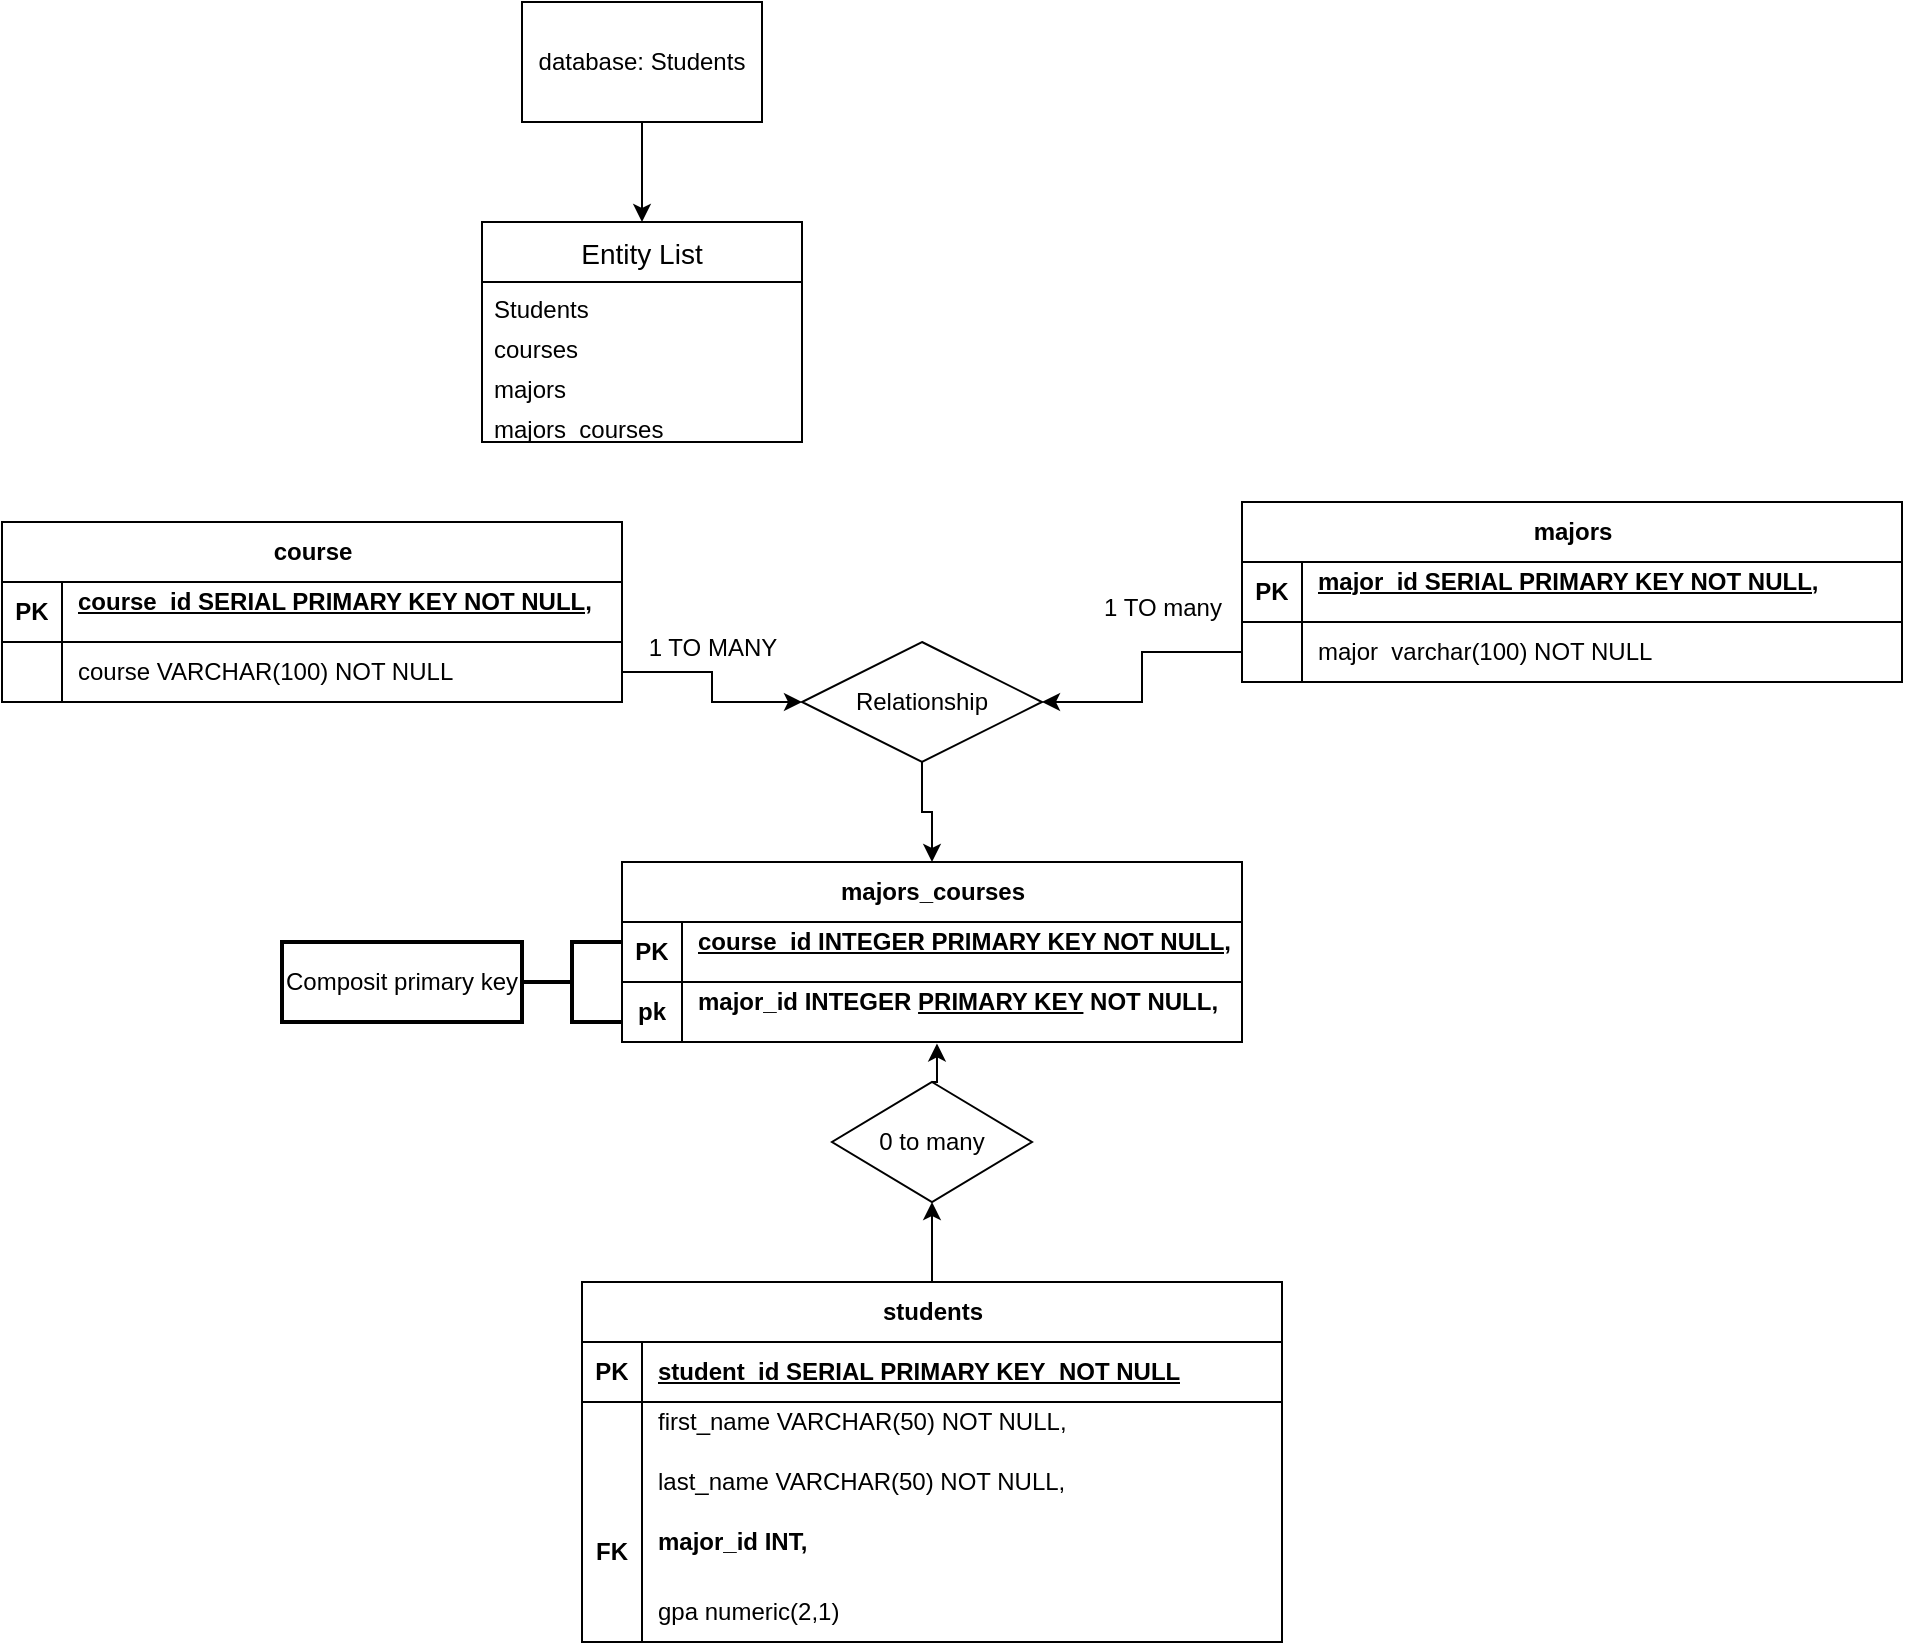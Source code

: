 <mxfile version="25.0.1">
  <diagram name="Page-1" id="jsdNlKjfp2kcCIEHp_3h">
    <mxGraphModel dx="996" dy="419" grid="1" gridSize="10" guides="1" tooltips="1" connect="1" arrows="1" fold="1" page="1" pageScale="1" pageWidth="827" pageHeight="1169" math="0" shadow="0">
      <root>
        <mxCell id="0" />
        <mxCell id="1" parent="0" />
        <mxCell id="witK0yn1a3T5sgYMvgcQ-2" value="Entity List" style="swimlane;fontStyle=0;childLayout=stackLayout;horizontal=1;startSize=30;horizontalStack=0;resizeParent=1;resizeParentMax=0;resizeLast=0;collapsible=1;marginBottom=0;align=center;fontSize=14;" vertex="1" parent="1">
          <mxGeometry x="320" y="560" width="160" height="110" as="geometry" />
        </mxCell>
        <mxCell id="witK0yn1a3T5sgYMvgcQ-3" value="Students" style="text;strokeColor=none;fillColor=none;spacingLeft=4;spacingRight=4;overflow=hidden;rotatable=0;points=[[0,0.5],[1,0.5]];portConstraint=eastwest;fontSize=12;whiteSpace=wrap;html=1;" vertex="1" parent="witK0yn1a3T5sgYMvgcQ-2">
          <mxGeometry y="30" width="160" height="20" as="geometry" />
        </mxCell>
        <mxCell id="witK0yn1a3T5sgYMvgcQ-4" value="courses" style="text;strokeColor=none;fillColor=none;spacingLeft=4;spacingRight=4;overflow=hidden;rotatable=0;points=[[0,0.5],[1,0.5]];portConstraint=eastwest;fontSize=12;whiteSpace=wrap;html=1;" vertex="1" parent="witK0yn1a3T5sgYMvgcQ-2">
          <mxGeometry y="50" width="160" height="20" as="geometry" />
        </mxCell>
        <mxCell id="witK0yn1a3T5sgYMvgcQ-5" value="majors" style="text;strokeColor=none;fillColor=none;spacingLeft=4;spacingRight=4;overflow=hidden;rotatable=0;points=[[0,0.5],[1,0.5]];portConstraint=eastwest;fontSize=12;whiteSpace=wrap;html=1;" vertex="1" parent="witK0yn1a3T5sgYMvgcQ-2">
          <mxGeometry y="70" width="160" height="20" as="geometry" />
        </mxCell>
        <mxCell id="witK0yn1a3T5sgYMvgcQ-6" value="majors_courses" style="text;strokeColor=none;fillColor=none;spacingLeft=4;spacingRight=4;overflow=hidden;rotatable=0;points=[[0,0.5],[1,0.5]];portConstraint=eastwest;fontSize=12;whiteSpace=wrap;html=1;" vertex="1" parent="witK0yn1a3T5sgYMvgcQ-2">
          <mxGeometry y="90" width="160" height="20" as="geometry" />
        </mxCell>
        <mxCell id="witK0yn1a3T5sgYMvgcQ-9" style="edgeStyle=orthogonalEdgeStyle;rounded=0;orthogonalLoop=1;jettySize=auto;html=1;exitX=0.5;exitY=1;exitDx=0;exitDy=0;entryX=0.5;entryY=0;entryDx=0;entryDy=0;" edge="1" parent="1" source="witK0yn1a3T5sgYMvgcQ-7" target="witK0yn1a3T5sgYMvgcQ-2">
          <mxGeometry relative="1" as="geometry" />
        </mxCell>
        <mxCell id="witK0yn1a3T5sgYMvgcQ-7" value="database: Students" style="whiteSpace=wrap;html=1;" vertex="1" parent="1">
          <mxGeometry x="340" y="450" width="120" height="60" as="geometry" />
        </mxCell>
        <mxCell id="witK0yn1a3T5sgYMvgcQ-93" style="edgeStyle=orthogonalEdgeStyle;rounded=0;orthogonalLoop=1;jettySize=auto;html=1;entryX=0.5;entryY=1;entryDx=0;entryDy=0;" edge="1" parent="1" source="witK0yn1a3T5sgYMvgcQ-10" target="witK0yn1a3T5sgYMvgcQ-92">
          <mxGeometry relative="1" as="geometry" />
        </mxCell>
        <mxCell id="witK0yn1a3T5sgYMvgcQ-10" value="students" style="shape=table;startSize=30;container=1;collapsible=1;childLayout=tableLayout;fixedRows=1;rowLines=0;fontStyle=1;align=center;resizeLast=1;html=1;" vertex="1" parent="1">
          <mxGeometry x="370" y="1090" width="350" height="180" as="geometry" />
        </mxCell>
        <mxCell id="witK0yn1a3T5sgYMvgcQ-11" value="" style="shape=tableRow;horizontal=0;startSize=0;swimlaneHead=0;swimlaneBody=0;fillColor=none;collapsible=0;dropTarget=0;points=[[0,0.5],[1,0.5]];portConstraint=eastwest;top=0;left=0;right=0;bottom=1;" vertex="1" parent="witK0yn1a3T5sgYMvgcQ-10">
          <mxGeometry y="30" width="350" height="30" as="geometry" />
        </mxCell>
        <mxCell id="witK0yn1a3T5sgYMvgcQ-12" value="PK" style="shape=partialRectangle;connectable=0;fillColor=none;top=0;left=0;bottom=0;right=0;fontStyle=1;overflow=hidden;whiteSpace=wrap;html=1;" vertex="1" parent="witK0yn1a3T5sgYMvgcQ-11">
          <mxGeometry width="30" height="30" as="geometry">
            <mxRectangle width="30" height="30" as="alternateBounds" />
          </mxGeometry>
        </mxCell>
        <mxCell id="witK0yn1a3T5sgYMvgcQ-13" value="&lt;span style=&quot;text-align: center;&quot;&gt;student_id SERIAL PRIMARY KEY&amp;nbsp; NOT NULL&lt;/span&gt;" style="shape=partialRectangle;connectable=0;fillColor=none;top=0;left=0;bottom=0;right=0;align=left;spacingLeft=6;fontStyle=5;overflow=hidden;whiteSpace=wrap;html=1;" vertex="1" parent="witK0yn1a3T5sgYMvgcQ-11">
          <mxGeometry x="30" width="320" height="30" as="geometry">
            <mxRectangle width="320" height="30" as="alternateBounds" />
          </mxGeometry>
        </mxCell>
        <mxCell id="witK0yn1a3T5sgYMvgcQ-14" value="" style="shape=tableRow;horizontal=0;startSize=0;swimlaneHead=0;swimlaneBody=0;fillColor=none;collapsible=0;dropTarget=0;points=[[0,0.5],[1,0.5]];portConstraint=eastwest;top=0;left=0;right=0;bottom=0;" vertex="1" parent="witK0yn1a3T5sgYMvgcQ-10">
          <mxGeometry y="60" width="350" height="30" as="geometry" />
        </mxCell>
        <mxCell id="witK0yn1a3T5sgYMvgcQ-15" value="" style="shape=partialRectangle;connectable=0;fillColor=none;top=0;left=0;bottom=0;right=0;editable=1;overflow=hidden;whiteSpace=wrap;html=1;" vertex="1" parent="witK0yn1a3T5sgYMvgcQ-14">
          <mxGeometry width="30" height="30" as="geometry">
            <mxRectangle width="30" height="30" as="alternateBounds" />
          </mxGeometry>
        </mxCell>
        <mxCell id="witK0yn1a3T5sgYMvgcQ-16" value="&lt;div style=&quot;&quot;&gt;first_name VARCHAR(50) NOT NULL,&lt;/div&gt;&lt;div&gt;&lt;br&gt;&lt;/div&gt;" style="shape=partialRectangle;connectable=0;fillColor=none;top=0;left=0;bottom=0;right=0;align=left;spacingLeft=6;overflow=hidden;whiteSpace=wrap;html=1;" vertex="1" parent="witK0yn1a3T5sgYMvgcQ-14">
          <mxGeometry x="30" width="320" height="30" as="geometry">
            <mxRectangle width="320" height="30" as="alternateBounds" />
          </mxGeometry>
        </mxCell>
        <mxCell id="witK0yn1a3T5sgYMvgcQ-17" value="" style="shape=tableRow;horizontal=0;startSize=0;swimlaneHead=0;swimlaneBody=0;fillColor=none;collapsible=0;dropTarget=0;points=[[0,0.5],[1,0.5]];portConstraint=eastwest;top=0;left=0;right=0;bottom=0;" vertex="1" parent="witK0yn1a3T5sgYMvgcQ-10">
          <mxGeometry y="90" width="350" height="30" as="geometry" />
        </mxCell>
        <mxCell id="witK0yn1a3T5sgYMvgcQ-18" value="" style="shape=partialRectangle;connectable=0;fillColor=none;top=0;left=0;bottom=0;right=0;editable=1;overflow=hidden;whiteSpace=wrap;html=1;" vertex="1" parent="witK0yn1a3T5sgYMvgcQ-17">
          <mxGeometry width="30" height="30" as="geometry">
            <mxRectangle width="30" height="30" as="alternateBounds" />
          </mxGeometry>
        </mxCell>
        <mxCell id="witK0yn1a3T5sgYMvgcQ-19" value="&lt;div style=&quot;&quot;&gt;last_name VARCHAR(50) NOT NULL,&lt;/div&gt;&lt;div&gt;&lt;br&gt;&lt;/div&gt;" style="shape=partialRectangle;connectable=0;fillColor=none;top=0;left=0;bottom=0;right=0;align=left;spacingLeft=6;overflow=hidden;whiteSpace=wrap;html=1;" vertex="1" parent="witK0yn1a3T5sgYMvgcQ-17">
          <mxGeometry x="30" width="320" height="30" as="geometry">
            <mxRectangle width="320" height="30" as="alternateBounds" />
          </mxGeometry>
        </mxCell>
        <mxCell id="witK0yn1a3T5sgYMvgcQ-20" value="" style="shape=tableRow;horizontal=0;startSize=0;swimlaneHead=0;swimlaneBody=0;fillColor=none;collapsible=0;dropTarget=0;points=[[0,0.5],[1,0.5]];portConstraint=eastwest;top=0;left=0;right=0;bottom=0;" vertex="1" parent="witK0yn1a3T5sgYMvgcQ-10">
          <mxGeometry y="120" width="350" height="30" as="geometry" />
        </mxCell>
        <mxCell id="witK0yn1a3T5sgYMvgcQ-21" value="&lt;b&gt;FK&lt;/b&gt;" style="shape=partialRectangle;connectable=0;fillColor=none;top=0;left=0;bottom=0;right=0;editable=1;overflow=hidden;whiteSpace=wrap;html=1;" vertex="1" parent="witK0yn1a3T5sgYMvgcQ-20">
          <mxGeometry width="30" height="30" as="geometry">
            <mxRectangle width="30" height="30" as="alternateBounds" />
          </mxGeometry>
        </mxCell>
        <mxCell id="witK0yn1a3T5sgYMvgcQ-22" value="&lt;div style=&quot;&quot;&gt;&lt;span style=&quot;background-color: initial;&quot;&gt;&lt;b&gt;major_id INT,&lt;/b&gt;&lt;/span&gt;&lt;/div&gt;&lt;div&gt;&lt;span style=&quot;background-color: initial;&quot;&gt;&lt;br&gt;&lt;/span&gt;&lt;/div&gt;" style="shape=partialRectangle;connectable=0;fillColor=none;top=0;left=0;bottom=0;right=0;align=left;spacingLeft=6;overflow=hidden;whiteSpace=wrap;html=1;" vertex="1" parent="witK0yn1a3T5sgYMvgcQ-20">
          <mxGeometry x="30" width="320" height="30" as="geometry">
            <mxRectangle width="320" height="30" as="alternateBounds" />
          </mxGeometry>
        </mxCell>
        <mxCell id="witK0yn1a3T5sgYMvgcQ-24" value="" style="shape=tableRow;horizontal=0;startSize=0;swimlaneHead=0;swimlaneBody=0;fillColor=none;collapsible=0;dropTarget=0;points=[[0,0.5],[1,0.5]];portConstraint=eastwest;top=0;left=0;right=0;bottom=0;" vertex="1" parent="witK0yn1a3T5sgYMvgcQ-10">
          <mxGeometry y="150" width="350" height="30" as="geometry" />
        </mxCell>
        <mxCell id="witK0yn1a3T5sgYMvgcQ-25" value="" style="shape=partialRectangle;connectable=0;fillColor=none;top=0;left=0;bottom=0;right=0;editable=1;overflow=hidden;whiteSpace=wrap;html=1;" vertex="1" parent="witK0yn1a3T5sgYMvgcQ-24">
          <mxGeometry width="30" height="30" as="geometry">
            <mxRectangle width="30" height="30" as="alternateBounds" />
          </mxGeometry>
        </mxCell>
        <mxCell id="witK0yn1a3T5sgYMvgcQ-26" value="&lt;div style=&quot;&quot;&gt;gpa numeric(2,1)&lt;/div&gt;" style="shape=partialRectangle;connectable=0;fillColor=none;top=0;left=0;bottom=0;right=0;align=left;spacingLeft=6;overflow=hidden;whiteSpace=wrap;html=1;" vertex="1" parent="witK0yn1a3T5sgYMvgcQ-24">
          <mxGeometry x="30" width="320" height="30" as="geometry">
            <mxRectangle width="320" height="30" as="alternateBounds" />
          </mxGeometry>
        </mxCell>
        <mxCell id="witK0yn1a3T5sgYMvgcQ-53" style="edgeStyle=orthogonalEdgeStyle;rounded=0;orthogonalLoop=1;jettySize=auto;html=1;exitX=0.5;exitY=1;exitDx=0;exitDy=0;" edge="1" parent="1">
          <mxGeometry relative="1" as="geometry">
            <mxPoint x="500" y="860" as="sourcePoint" />
            <mxPoint x="500" y="860" as="targetPoint" />
          </mxGeometry>
        </mxCell>
        <mxCell id="witK0yn1a3T5sgYMvgcQ-54" value="course" style="shape=table;startSize=30;container=1;collapsible=1;childLayout=tableLayout;fixedRows=1;rowLines=0;fontStyle=1;align=center;resizeLast=1;html=1;" vertex="1" parent="1">
          <mxGeometry x="80" y="710" width="310" height="90" as="geometry" />
        </mxCell>
        <mxCell id="witK0yn1a3T5sgYMvgcQ-55" value="" style="shape=tableRow;horizontal=0;startSize=0;swimlaneHead=0;swimlaneBody=0;fillColor=none;collapsible=0;dropTarget=0;points=[[0,0.5],[1,0.5]];portConstraint=eastwest;top=0;left=0;right=0;bottom=1;" vertex="1" parent="witK0yn1a3T5sgYMvgcQ-54">
          <mxGeometry y="30" width="310" height="30" as="geometry" />
        </mxCell>
        <mxCell id="witK0yn1a3T5sgYMvgcQ-56" value="PK" style="shape=partialRectangle;connectable=0;fillColor=none;top=0;left=0;bottom=0;right=0;fontStyle=1;overflow=hidden;whiteSpace=wrap;html=1;" vertex="1" parent="witK0yn1a3T5sgYMvgcQ-55">
          <mxGeometry width="30" height="30" as="geometry">
            <mxRectangle width="30" height="30" as="alternateBounds" />
          </mxGeometry>
        </mxCell>
        <mxCell id="witK0yn1a3T5sgYMvgcQ-57" value="&lt;div style=&quot;&quot;&gt;course_id SERIAL PRIMARY KEY NOT NULL,&lt;/div&gt;&lt;div&gt;&lt;br&gt;&lt;/div&gt;" style="shape=partialRectangle;connectable=0;fillColor=none;top=0;left=0;bottom=0;right=0;align=left;spacingLeft=6;fontStyle=5;overflow=hidden;whiteSpace=wrap;html=1;" vertex="1" parent="witK0yn1a3T5sgYMvgcQ-55">
          <mxGeometry x="30" width="280" height="30" as="geometry">
            <mxRectangle width="280" height="30" as="alternateBounds" />
          </mxGeometry>
        </mxCell>
        <mxCell id="witK0yn1a3T5sgYMvgcQ-58" value="" style="shape=tableRow;horizontal=0;startSize=0;swimlaneHead=0;swimlaneBody=0;fillColor=none;collapsible=0;dropTarget=0;points=[[0,0.5],[1,0.5]];portConstraint=eastwest;top=0;left=0;right=0;bottom=0;" vertex="1" parent="witK0yn1a3T5sgYMvgcQ-54">
          <mxGeometry y="60" width="310" height="30" as="geometry" />
        </mxCell>
        <mxCell id="witK0yn1a3T5sgYMvgcQ-59" value="" style="shape=partialRectangle;connectable=0;fillColor=none;top=0;left=0;bottom=0;right=0;editable=1;overflow=hidden;whiteSpace=wrap;html=1;" vertex="1" parent="witK0yn1a3T5sgYMvgcQ-58">
          <mxGeometry width="30" height="30" as="geometry">
            <mxRectangle width="30" height="30" as="alternateBounds" />
          </mxGeometry>
        </mxCell>
        <mxCell id="witK0yn1a3T5sgYMvgcQ-60" value="course VARCHAR(100) NOT NULL" style="shape=partialRectangle;connectable=0;fillColor=none;top=0;left=0;bottom=0;right=0;align=left;spacingLeft=6;overflow=hidden;whiteSpace=wrap;html=1;" vertex="1" parent="witK0yn1a3T5sgYMvgcQ-58">
          <mxGeometry x="30" width="280" height="30" as="geometry">
            <mxRectangle width="280" height="30" as="alternateBounds" />
          </mxGeometry>
        </mxCell>
        <mxCell id="witK0yn1a3T5sgYMvgcQ-67" value="majors" style="shape=table;startSize=30;container=1;collapsible=1;childLayout=tableLayout;fixedRows=1;rowLines=0;fontStyle=1;align=center;resizeLast=1;html=1;" vertex="1" parent="1">
          <mxGeometry x="700" y="700" width="330" height="90" as="geometry" />
        </mxCell>
        <mxCell id="witK0yn1a3T5sgYMvgcQ-68" value="" style="shape=tableRow;horizontal=0;startSize=0;swimlaneHead=0;swimlaneBody=0;fillColor=none;collapsible=0;dropTarget=0;points=[[0,0.5],[1,0.5]];portConstraint=eastwest;top=0;left=0;right=0;bottom=1;" vertex="1" parent="witK0yn1a3T5sgYMvgcQ-67">
          <mxGeometry y="30" width="330" height="30" as="geometry" />
        </mxCell>
        <mxCell id="witK0yn1a3T5sgYMvgcQ-69" value="PK" style="shape=partialRectangle;connectable=0;fillColor=none;top=0;left=0;bottom=0;right=0;fontStyle=1;overflow=hidden;whiteSpace=wrap;html=1;" vertex="1" parent="witK0yn1a3T5sgYMvgcQ-68">
          <mxGeometry width="30" height="30" as="geometry">
            <mxRectangle width="30" height="30" as="alternateBounds" />
          </mxGeometry>
        </mxCell>
        <mxCell id="witK0yn1a3T5sgYMvgcQ-70" value="&lt;div style=&quot;&quot;&gt;&lt;div style=&quot;&quot;&gt;major_id SERIAL PRIMARY KEY NOT NULL,&lt;/div&gt;&lt;div style=&quot;font-weight: 400;&quot;&gt;&lt;br style=&quot;font-weight: 700;&quot;&gt;&lt;/div&gt;&lt;/div&gt;" style="shape=partialRectangle;connectable=0;fillColor=none;top=0;left=0;bottom=0;right=0;align=left;spacingLeft=6;fontStyle=5;overflow=hidden;whiteSpace=wrap;html=1;" vertex="1" parent="witK0yn1a3T5sgYMvgcQ-68">
          <mxGeometry x="30" width="300" height="30" as="geometry">
            <mxRectangle width="300" height="30" as="alternateBounds" />
          </mxGeometry>
        </mxCell>
        <mxCell id="witK0yn1a3T5sgYMvgcQ-71" value="" style="shape=tableRow;horizontal=0;startSize=0;swimlaneHead=0;swimlaneBody=0;fillColor=none;collapsible=0;dropTarget=0;points=[[0,0.5],[1,0.5]];portConstraint=eastwest;top=0;left=0;right=0;bottom=0;" vertex="1" parent="witK0yn1a3T5sgYMvgcQ-67">
          <mxGeometry y="60" width="330" height="30" as="geometry" />
        </mxCell>
        <mxCell id="witK0yn1a3T5sgYMvgcQ-72" value="" style="shape=partialRectangle;connectable=0;fillColor=none;top=0;left=0;bottom=0;right=0;editable=1;overflow=hidden;whiteSpace=wrap;html=1;" vertex="1" parent="witK0yn1a3T5sgYMvgcQ-71">
          <mxGeometry width="30" height="30" as="geometry">
            <mxRectangle width="30" height="30" as="alternateBounds" />
          </mxGeometry>
        </mxCell>
        <mxCell id="witK0yn1a3T5sgYMvgcQ-73" value="major&amp;nbsp; varchar(100) NOT NULL" style="shape=partialRectangle;connectable=0;fillColor=none;top=0;left=0;bottom=0;right=0;align=left;spacingLeft=6;overflow=hidden;whiteSpace=wrap;html=1;" vertex="1" parent="witK0yn1a3T5sgYMvgcQ-71">
          <mxGeometry x="30" width="300" height="30" as="geometry">
            <mxRectangle width="300" height="30" as="alternateBounds" />
          </mxGeometry>
        </mxCell>
        <mxCell id="witK0yn1a3T5sgYMvgcQ-74" value="majors_courses" style="shape=table;startSize=30;container=1;collapsible=1;childLayout=tableLayout;fixedRows=1;rowLines=0;fontStyle=1;align=center;resizeLast=1;html=1;" vertex="1" parent="1">
          <mxGeometry x="390" y="880" width="310" height="90" as="geometry">
            <mxRectangle x="390" y="880" width="130" height="30" as="alternateBounds" />
          </mxGeometry>
        </mxCell>
        <mxCell id="witK0yn1a3T5sgYMvgcQ-75" value="" style="shape=tableRow;horizontal=0;startSize=0;swimlaneHead=0;swimlaneBody=0;fillColor=none;collapsible=0;dropTarget=0;points=[[0,0.5],[1,0.5]];portConstraint=eastwest;top=0;left=0;right=0;bottom=1;" vertex="1" parent="witK0yn1a3T5sgYMvgcQ-74">
          <mxGeometry y="30" width="310" height="30" as="geometry" />
        </mxCell>
        <mxCell id="witK0yn1a3T5sgYMvgcQ-76" value="PK" style="shape=partialRectangle;connectable=0;fillColor=none;top=0;left=0;bottom=0;right=0;fontStyle=1;overflow=hidden;whiteSpace=wrap;html=1;" vertex="1" parent="witK0yn1a3T5sgYMvgcQ-75">
          <mxGeometry width="30" height="30" as="geometry">
            <mxRectangle width="30" height="30" as="alternateBounds" />
          </mxGeometry>
        </mxCell>
        <mxCell id="witK0yn1a3T5sgYMvgcQ-77" value="&lt;div style=&quot;&quot;&gt;course_id INTEGER PRIMARY KEY NOT NULL,&lt;/div&gt;&lt;div&gt;&lt;br&gt;&lt;/div&gt;" style="shape=partialRectangle;connectable=0;fillColor=none;top=0;left=0;bottom=0;right=0;align=left;spacingLeft=6;fontStyle=5;overflow=hidden;whiteSpace=wrap;html=1;" vertex="1" parent="witK0yn1a3T5sgYMvgcQ-75">
          <mxGeometry x="30" width="280" height="30" as="geometry">
            <mxRectangle width="280" height="30" as="alternateBounds" />
          </mxGeometry>
        </mxCell>
        <mxCell id="witK0yn1a3T5sgYMvgcQ-78" value="" style="shape=tableRow;horizontal=0;startSize=0;swimlaneHead=0;swimlaneBody=0;fillColor=none;collapsible=0;dropTarget=0;points=[[0,0.5],[1,0.5]];portConstraint=eastwest;top=0;left=0;right=0;bottom=0;" vertex="1" parent="witK0yn1a3T5sgYMvgcQ-74">
          <mxGeometry y="60" width="310" height="30" as="geometry" />
        </mxCell>
        <mxCell id="witK0yn1a3T5sgYMvgcQ-79" value="&lt;b&gt;pk&lt;/b&gt;" style="shape=partialRectangle;connectable=0;fillColor=none;top=0;left=0;bottom=0;right=0;editable=1;overflow=hidden;whiteSpace=wrap;html=1;" vertex="1" parent="witK0yn1a3T5sgYMvgcQ-78">
          <mxGeometry width="30" height="30" as="geometry">
            <mxRectangle width="30" height="30" as="alternateBounds" />
          </mxGeometry>
        </mxCell>
        <mxCell id="witK0yn1a3T5sgYMvgcQ-80" value="&lt;div&gt;&lt;b&gt;major_id INTEGER&amp;nbsp;&lt;/b&gt;&lt;span style=&quot;font-weight: 700; text-decoration-line: underline; background-color: initial;&quot;&gt;PRIMARY KEY&lt;/span&gt;&lt;b style=&quot;background-color: initial;&quot;&gt;&amp;nbsp;NOT NULL,&lt;/b&gt;&lt;/div&gt;&lt;div&gt;&lt;br style=&quot;font-weight: 700; text-decoration-line: underline;&quot;&gt;&lt;/div&gt;" style="shape=partialRectangle;connectable=0;fillColor=none;top=0;left=0;bottom=0;right=0;align=left;spacingLeft=6;overflow=hidden;whiteSpace=wrap;html=1;" vertex="1" parent="witK0yn1a3T5sgYMvgcQ-78">
          <mxGeometry x="30" width="280" height="30" as="geometry">
            <mxRectangle width="280" height="30" as="alternateBounds" />
          </mxGeometry>
        </mxCell>
        <mxCell id="witK0yn1a3T5sgYMvgcQ-82" value="" style="ellipse;whiteSpace=wrap;html=1;align=center;aspect=fixed;fillColor=none;strokeColor=none;resizable=0;perimeter=centerPerimeter;rotatable=0;allowArrows=0;points=[];outlineConnect=1;" vertex="1" parent="1">
          <mxGeometry x="530" y="790" width="10" height="10" as="geometry" />
        </mxCell>
        <mxCell id="witK0yn1a3T5sgYMvgcQ-83" value="" style="strokeWidth=2;html=1;shape=mxgraph.flowchart.annotation_2;align=left;labelPosition=right;pointerEvents=1;" vertex="1" parent="1">
          <mxGeometry x="340" y="920" width="50" height="40" as="geometry" />
        </mxCell>
        <mxCell id="witK0yn1a3T5sgYMvgcQ-84" value="Composit primary key" style="whiteSpace=wrap;html=1;align=left;strokeWidth=2;pointerEvents=1;" vertex="1" parent="1">
          <mxGeometry x="220" y="920" width="120" height="40" as="geometry" />
        </mxCell>
        <mxCell id="witK0yn1a3T5sgYMvgcQ-89" style="edgeStyle=orthogonalEdgeStyle;rounded=0;orthogonalLoop=1;jettySize=auto;html=1;exitX=0.5;exitY=1;exitDx=0;exitDy=0;entryX=0.5;entryY=0;entryDx=0;entryDy=0;" edge="1" parent="1" source="witK0yn1a3T5sgYMvgcQ-86" target="witK0yn1a3T5sgYMvgcQ-74">
          <mxGeometry relative="1" as="geometry" />
        </mxCell>
        <mxCell id="witK0yn1a3T5sgYMvgcQ-86" value="Relationship" style="shape=rhombus;perimeter=rhombusPerimeter;whiteSpace=wrap;html=1;align=center;" vertex="1" parent="1">
          <mxGeometry x="480" y="770" width="120" height="60" as="geometry" />
        </mxCell>
        <mxCell id="witK0yn1a3T5sgYMvgcQ-87" style="edgeStyle=orthogonalEdgeStyle;rounded=0;orthogonalLoop=1;jettySize=auto;html=1;exitX=1;exitY=0.5;exitDx=0;exitDy=0;entryX=0;entryY=0.5;entryDx=0;entryDy=0;" edge="1" parent="1" source="witK0yn1a3T5sgYMvgcQ-58" target="witK0yn1a3T5sgYMvgcQ-86">
          <mxGeometry relative="1" as="geometry" />
        </mxCell>
        <mxCell id="witK0yn1a3T5sgYMvgcQ-88" style="edgeStyle=orthogonalEdgeStyle;rounded=0;orthogonalLoop=1;jettySize=auto;html=1;entryX=1;entryY=0.5;entryDx=0;entryDy=0;" edge="1" parent="1" source="witK0yn1a3T5sgYMvgcQ-71" target="witK0yn1a3T5sgYMvgcQ-86">
          <mxGeometry relative="1" as="geometry" />
        </mxCell>
        <mxCell id="witK0yn1a3T5sgYMvgcQ-90" value="1 TO MANY" style="text;html=1;align=center;verticalAlign=middle;resizable=0;points=[];autosize=1;strokeColor=none;fillColor=none;" vertex="1" parent="1">
          <mxGeometry x="390" y="758" width="90" height="30" as="geometry" />
        </mxCell>
        <mxCell id="witK0yn1a3T5sgYMvgcQ-91" value="1 TO many" style="text;html=1;align=center;verticalAlign=middle;resizable=0;points=[];autosize=1;strokeColor=none;fillColor=none;" vertex="1" parent="1">
          <mxGeometry x="620" y="738" width="80" height="30" as="geometry" />
        </mxCell>
        <mxCell id="witK0yn1a3T5sgYMvgcQ-92" value="0 to many" style="shape=rhombus;perimeter=rhombusPerimeter;whiteSpace=wrap;html=1;align=center;" vertex="1" parent="1">
          <mxGeometry x="495" y="990" width="100" height="60" as="geometry" />
        </mxCell>
        <mxCell id="witK0yn1a3T5sgYMvgcQ-97" style="edgeStyle=orthogonalEdgeStyle;rounded=0;orthogonalLoop=1;jettySize=auto;html=1;exitX=0.5;exitY=0;exitDx=0;exitDy=0;entryX=0.508;entryY=1.024;entryDx=0;entryDy=0;entryPerimeter=0;" edge="1" parent="1" source="witK0yn1a3T5sgYMvgcQ-92" target="witK0yn1a3T5sgYMvgcQ-78">
          <mxGeometry relative="1" as="geometry" />
        </mxCell>
      </root>
    </mxGraphModel>
  </diagram>
</mxfile>
